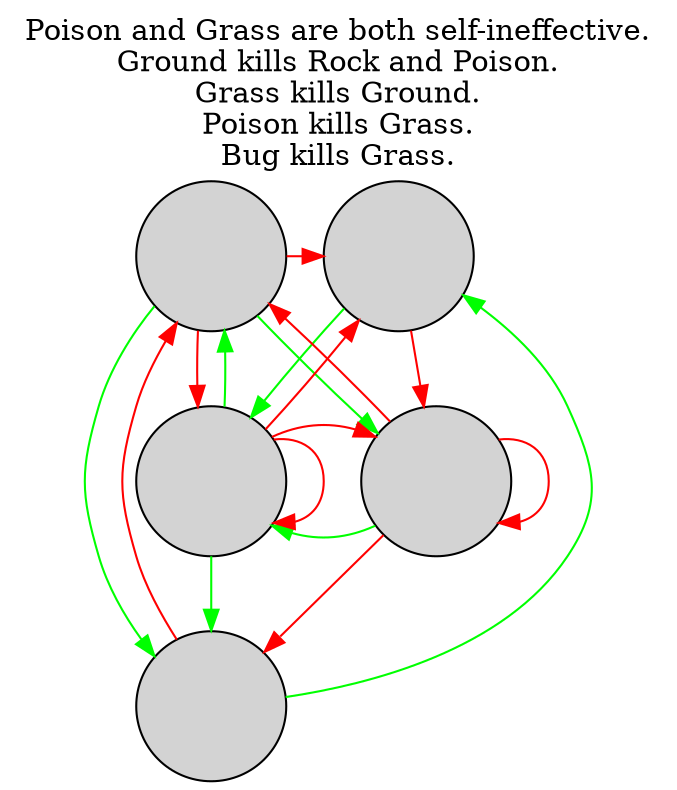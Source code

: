 digraph G {
  labelloc=top
  labeljust=l
  label="Poison and Grass are both self-ineffective.\nGround kills Rock and Poison.\nGrass kills Ground.\nPoison kills Grass.\nBug kills Grass."
  node [shape=circle fixedsize=true width=1 height=1 style=filled label="" ]
    bugC [ image="images/bug.png" ]
    groundC [ image="images/ground.png" ]
    poisonC [ image="images/poison.png" ]
    grassC [ image="images/grass.png" ]
    rockC [ image="images/rock.png" ]
  { rank=same; bugC groundC }
  { rank=same; poisonC grassC }
  { rank=same; rockC }
  poisonC -> poisonC [ color=red ]
  poisonC -> groundC [ color=red ]
  poisonC -> rockC [ color=red ]
  poisonC -> grassC [ color=green ]
  groundC -> poisonC [ color=green ]
  groundC -> rockC [ color=green ]
  groundC -> bugC [ color=red ]
  groundC -> grassC [ color=red ]
  rockC -> groundC [ color=red ]
  rockC -> bugC [ color=green ]
  bugC -> poisonC [ color=red ]
  bugC -> grassC [ color=green ]
  grassC -> poisonC [ color=red ]
  grassC -> groundC [ color=green ]
  grassC -> rockC [ color=green ]
  grassC -> bugC [ color=red ]
  grassC -> grassC [ color=red ]
}
